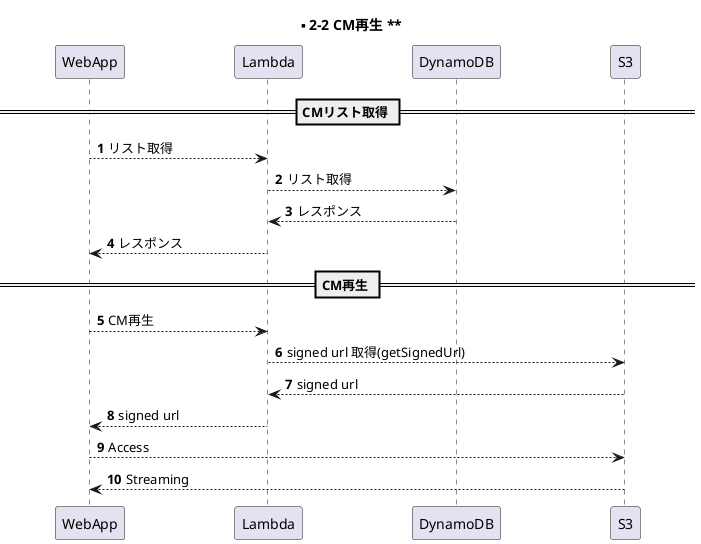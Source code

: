@startuml s2-2

participant WebApp order 1
participant Lambda order 2
participant DynamoDB order 3
participant S3 order 4
skinparam ParticipantPadding 50
autonumber

title ** 2-2 CM再生 **

== CMリスト取得 ==
WebApp --> Lambda: リスト取得
Lambda --> DynamoDB: リスト取得
Lambda <-- DynamoDB: レスポンス
WebApp <-- Lambda: レスポンス

== CM再生 ==
WebApp --> Lambda: CM再生
Lambda --> S3: signed url 取得(getSignedUrl)
Lambda <-- S3: signed url
WebApp <-- Lambda: signed url
WebApp --> S3: Access
WebApp <-- S3: Streaming

@enduml